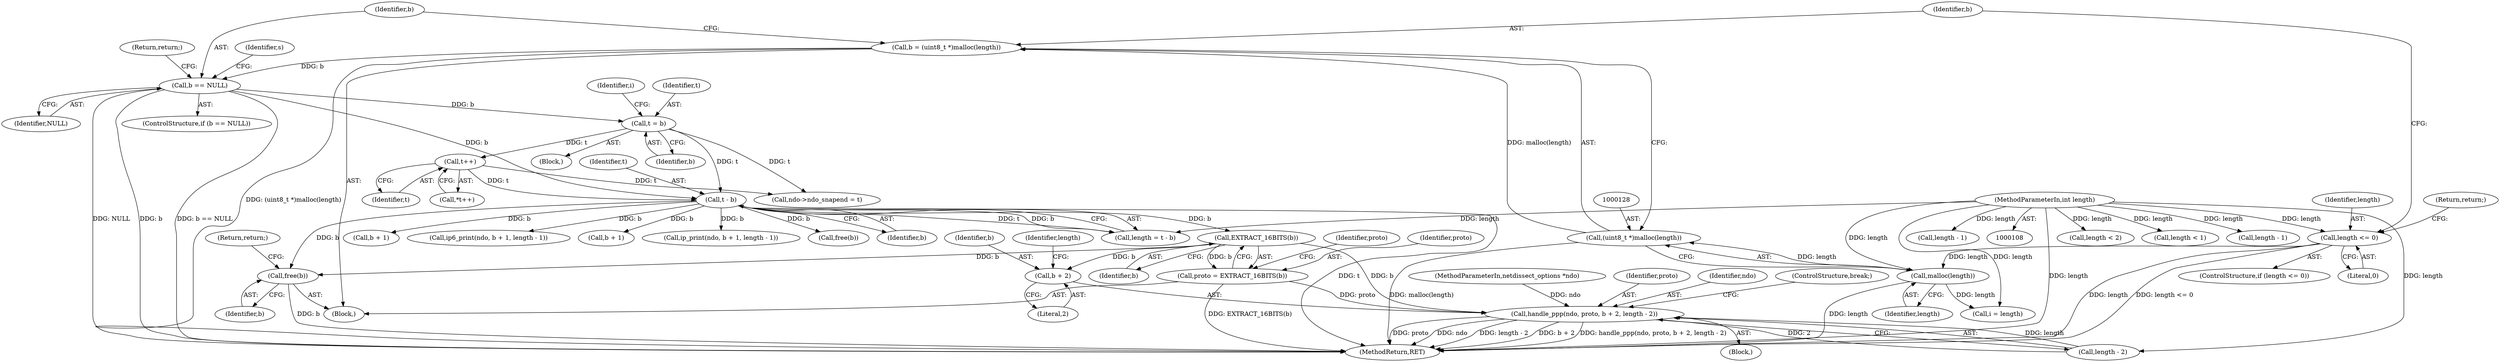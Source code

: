 digraph "1_tcpdump_0f95d441e4b5d7512cc5c326c8668a120e048eda@pointer" {
"1000243" [label="(Call,EXTRACT_16BITS(b))"];
"1000199" [label="(Call,t - b)"];
"1000184" [label="(Call,t++)"];
"1000144" [label="(Call,t = b)"];
"1000132" [label="(Call,b == NULL)"];
"1000125" [label="(Call,b = (uint8_t *)malloc(length))"];
"1000127" [label="(Call,(uint8_t *)malloc(length))"];
"1000129" [label="(Call,malloc(length))"];
"1000121" [label="(Call,length <= 0)"];
"1000111" [label="(MethodParameterIn,int length)"];
"1000241" [label="(Call,proto = EXTRACT_16BITS(b))"];
"1000270" [label="(Call,handle_ppp(ndo, proto, b + 2, length - 2))"];
"1000273" [label="(Call,b + 2)"];
"1000286" [label="(Call,free(b))"];
"1000246" [label="(Identifier,proto)"];
"1000244" [label="(Identifier,b)"];
"1000272" [label="(Identifier,proto)"];
"1000237" [label="(Call,length < 2)"];
"1000200" [label="(Identifier,t)"];
"1000183" [label="(Call,*t++)"];
"1000242" [label="(Identifier,proto)"];
"1000123" [label="(Literal,0)"];
"1000273" [label="(Call,b + 2)"];
"1000227" [label="(Call,b + 1)"];
"1000203" [label="(Call,length < 1)"];
"1000135" [label="(Return,return;)"];
"1000129" [label="(Call,malloc(length))"];
"1000301" [label="(MethodReturn,RET)"];
"1000270" [label="(Call,handle_ppp(ndo, proto, b + 2, length - 2))"];
"1000192" [label="(Call,ndo->ndo_snapend = t)"];
"1000147" [label="(Call,i = length)"];
"1000111" [label="(MethodParameterIn,int length)"];
"1000275" [label="(Literal,2)"];
"1000185" [label="(Identifier,t)"];
"1000131" [label="(ControlStructure,if (b == NULL))"];
"1000112" [label="(Block,)"];
"1000133" [label="(Identifier,b)"];
"1000274" [label="(Identifier,b)"];
"1000134" [label="(Identifier,NULL)"];
"1000230" [label="(Call,length - 1)"];
"1000197" [label="(Call,length = t - b)"];
"1000287" [label="(Identifier,b)"];
"1000145" [label="(Identifier,t)"];
"1000184" [label="(Call,t++)"];
"1000220" [label="(Call,length - 1)"];
"1000122" [label="(Identifier,length)"];
"1000276" [label="(Call,length - 2)"];
"1000271" [label="(Identifier,ndo)"];
"1000126" [label="(Identifier,b)"];
"1000199" [label="(Call,t - b)"];
"1000225" [label="(Call,ip6_print(ndo, b + 1, length - 1))"];
"1000201" [label="(Identifier,b)"];
"1000132" [label="(Call,b == NULL)"];
"1000241" [label="(Call,proto = EXTRACT_16BITS(b))"];
"1000125" [label="(Call,b = (uint8_t *)malloc(length))"];
"1000139" [label="(Identifier,s)"];
"1000120" [label="(ControlStructure,if (length <= 0))"];
"1000127" [label="(Call,(uint8_t *)malloc(length))"];
"1000247" [label="(Block,)"];
"1000217" [label="(Call,b + 1)"];
"1000295" [label="(Call,free(b))"];
"1000148" [label="(Identifier,i)"];
"1000288" [label="(Return,return;)"];
"1000286" [label="(Call,free(b))"];
"1000146" [label="(Identifier,b)"];
"1000130" [label="(Identifier,length)"];
"1000279" [label="(ControlStructure,break;)"];
"1000143" [label="(Block,)"];
"1000277" [label="(Identifier,length)"];
"1000243" [label="(Call,EXTRACT_16BITS(b))"];
"1000121" [label="(Call,length <= 0)"];
"1000109" [label="(MethodParameterIn,netdissect_options *ndo)"];
"1000124" [label="(Return,return;)"];
"1000215" [label="(Call,ip_print(ndo, b + 1, length - 1))"];
"1000144" [label="(Call,t = b)"];
"1000243" -> "1000241"  [label="AST: "];
"1000243" -> "1000244"  [label="CFG: "];
"1000244" -> "1000243"  [label="AST: "];
"1000241" -> "1000243"  [label="CFG: "];
"1000243" -> "1000241"  [label="DDG: b"];
"1000199" -> "1000243"  [label="DDG: b"];
"1000243" -> "1000270"  [label="DDG: b"];
"1000243" -> "1000273"  [label="DDG: b"];
"1000243" -> "1000286"  [label="DDG: b"];
"1000199" -> "1000197"  [label="AST: "];
"1000199" -> "1000201"  [label="CFG: "];
"1000200" -> "1000199"  [label="AST: "];
"1000201" -> "1000199"  [label="AST: "];
"1000197" -> "1000199"  [label="CFG: "];
"1000199" -> "1000301"  [label="DDG: t"];
"1000199" -> "1000197"  [label="DDG: t"];
"1000199" -> "1000197"  [label="DDG: b"];
"1000184" -> "1000199"  [label="DDG: t"];
"1000144" -> "1000199"  [label="DDG: t"];
"1000132" -> "1000199"  [label="DDG: b"];
"1000199" -> "1000215"  [label="DDG: b"];
"1000199" -> "1000217"  [label="DDG: b"];
"1000199" -> "1000225"  [label="DDG: b"];
"1000199" -> "1000227"  [label="DDG: b"];
"1000199" -> "1000286"  [label="DDG: b"];
"1000199" -> "1000295"  [label="DDG: b"];
"1000184" -> "1000183"  [label="AST: "];
"1000184" -> "1000185"  [label="CFG: "];
"1000185" -> "1000184"  [label="AST: "];
"1000183" -> "1000184"  [label="CFG: "];
"1000144" -> "1000184"  [label="DDG: t"];
"1000184" -> "1000192"  [label="DDG: t"];
"1000144" -> "1000143"  [label="AST: "];
"1000144" -> "1000146"  [label="CFG: "];
"1000145" -> "1000144"  [label="AST: "];
"1000146" -> "1000144"  [label="AST: "];
"1000148" -> "1000144"  [label="CFG: "];
"1000132" -> "1000144"  [label="DDG: b"];
"1000144" -> "1000192"  [label="DDG: t"];
"1000132" -> "1000131"  [label="AST: "];
"1000132" -> "1000134"  [label="CFG: "];
"1000133" -> "1000132"  [label="AST: "];
"1000134" -> "1000132"  [label="AST: "];
"1000135" -> "1000132"  [label="CFG: "];
"1000139" -> "1000132"  [label="CFG: "];
"1000132" -> "1000301"  [label="DDG: b == NULL"];
"1000132" -> "1000301"  [label="DDG: NULL"];
"1000132" -> "1000301"  [label="DDG: b"];
"1000125" -> "1000132"  [label="DDG: b"];
"1000125" -> "1000112"  [label="AST: "];
"1000125" -> "1000127"  [label="CFG: "];
"1000126" -> "1000125"  [label="AST: "];
"1000127" -> "1000125"  [label="AST: "];
"1000133" -> "1000125"  [label="CFG: "];
"1000125" -> "1000301"  [label="DDG: (uint8_t *)malloc(length)"];
"1000127" -> "1000125"  [label="DDG: malloc(length)"];
"1000127" -> "1000129"  [label="CFG: "];
"1000128" -> "1000127"  [label="AST: "];
"1000129" -> "1000127"  [label="AST: "];
"1000127" -> "1000301"  [label="DDG: malloc(length)"];
"1000129" -> "1000127"  [label="DDG: length"];
"1000129" -> "1000130"  [label="CFG: "];
"1000130" -> "1000129"  [label="AST: "];
"1000129" -> "1000301"  [label="DDG: length"];
"1000121" -> "1000129"  [label="DDG: length"];
"1000111" -> "1000129"  [label="DDG: length"];
"1000129" -> "1000147"  [label="DDG: length"];
"1000121" -> "1000120"  [label="AST: "];
"1000121" -> "1000123"  [label="CFG: "];
"1000122" -> "1000121"  [label="AST: "];
"1000123" -> "1000121"  [label="AST: "];
"1000124" -> "1000121"  [label="CFG: "];
"1000126" -> "1000121"  [label="CFG: "];
"1000121" -> "1000301"  [label="DDG: length <= 0"];
"1000121" -> "1000301"  [label="DDG: length"];
"1000111" -> "1000121"  [label="DDG: length"];
"1000111" -> "1000108"  [label="AST: "];
"1000111" -> "1000301"  [label="DDG: length"];
"1000111" -> "1000147"  [label="DDG: length"];
"1000111" -> "1000197"  [label="DDG: length"];
"1000111" -> "1000203"  [label="DDG: length"];
"1000111" -> "1000220"  [label="DDG: length"];
"1000111" -> "1000230"  [label="DDG: length"];
"1000111" -> "1000237"  [label="DDG: length"];
"1000111" -> "1000276"  [label="DDG: length"];
"1000241" -> "1000112"  [label="AST: "];
"1000242" -> "1000241"  [label="AST: "];
"1000246" -> "1000241"  [label="CFG: "];
"1000241" -> "1000301"  [label="DDG: EXTRACT_16BITS(b)"];
"1000241" -> "1000270"  [label="DDG: proto"];
"1000270" -> "1000247"  [label="AST: "];
"1000270" -> "1000276"  [label="CFG: "];
"1000271" -> "1000270"  [label="AST: "];
"1000272" -> "1000270"  [label="AST: "];
"1000273" -> "1000270"  [label="AST: "];
"1000276" -> "1000270"  [label="AST: "];
"1000279" -> "1000270"  [label="CFG: "];
"1000270" -> "1000301"  [label="DDG: length - 2"];
"1000270" -> "1000301"  [label="DDG: b + 2"];
"1000270" -> "1000301"  [label="DDG: handle_ppp(ndo, proto, b + 2, length - 2)"];
"1000270" -> "1000301"  [label="DDG: proto"];
"1000270" -> "1000301"  [label="DDG: ndo"];
"1000109" -> "1000270"  [label="DDG: ndo"];
"1000276" -> "1000270"  [label="DDG: length"];
"1000276" -> "1000270"  [label="DDG: 2"];
"1000273" -> "1000275"  [label="CFG: "];
"1000274" -> "1000273"  [label="AST: "];
"1000275" -> "1000273"  [label="AST: "];
"1000277" -> "1000273"  [label="CFG: "];
"1000286" -> "1000112"  [label="AST: "];
"1000286" -> "1000287"  [label="CFG: "];
"1000287" -> "1000286"  [label="AST: "];
"1000288" -> "1000286"  [label="CFG: "];
"1000286" -> "1000301"  [label="DDG: b"];
}

